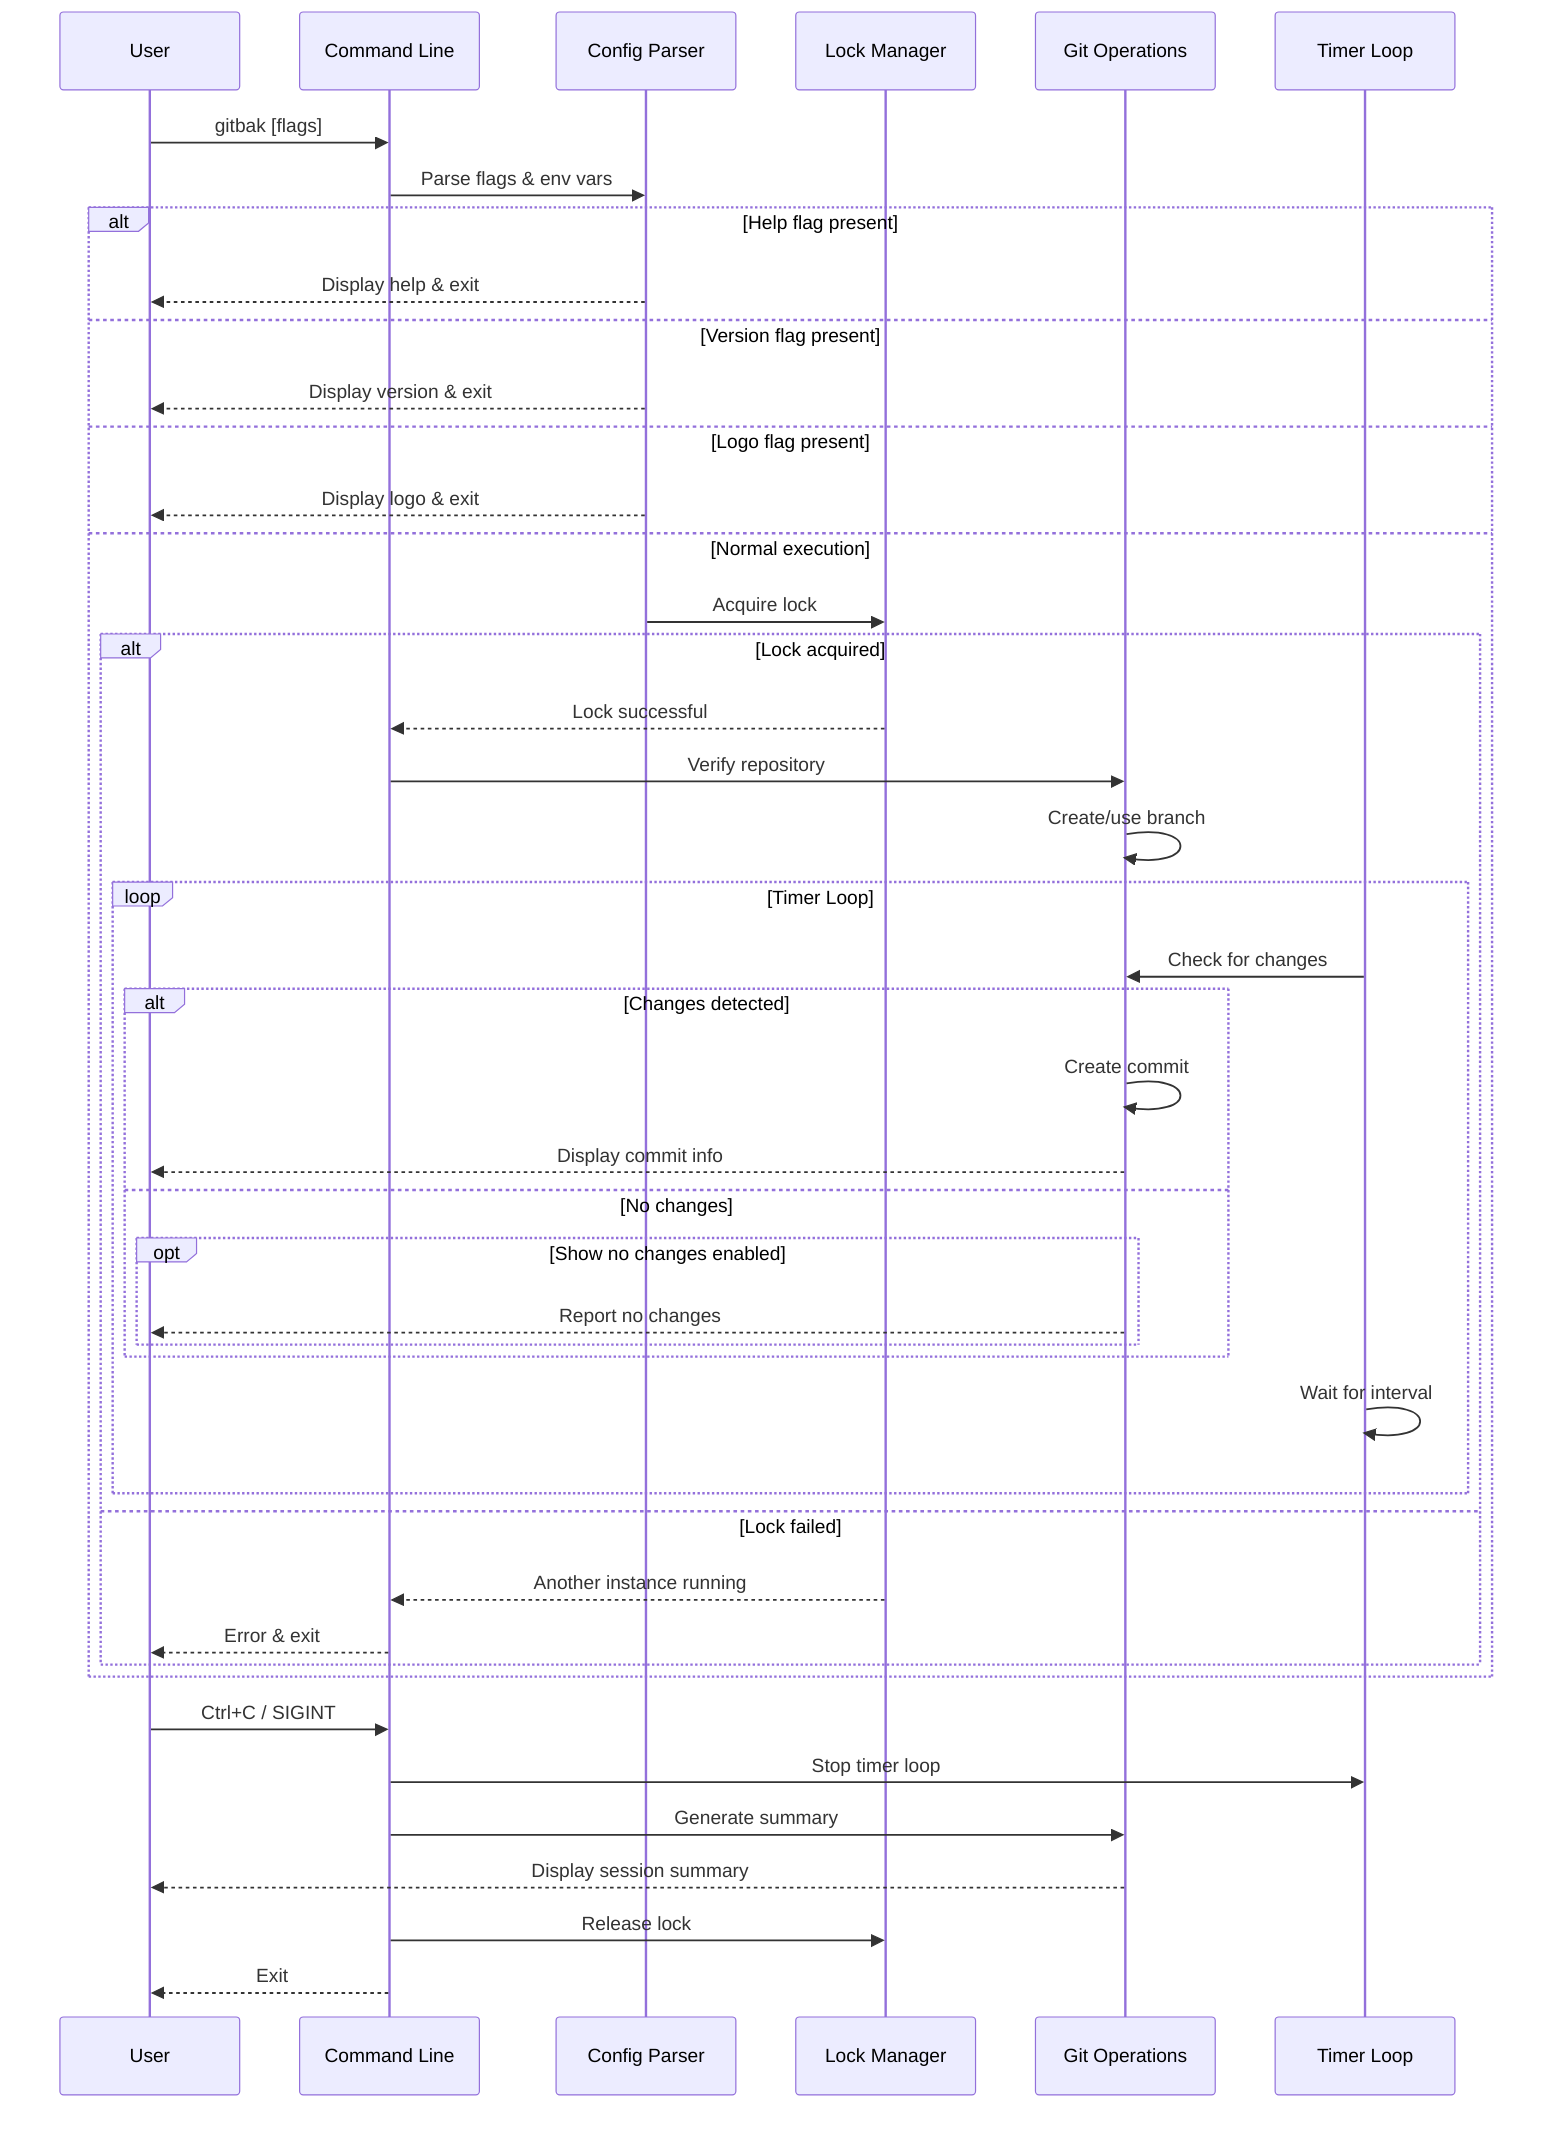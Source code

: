 sequenceDiagram
    participant User
    participant CLI as Command Line
    participant Config as Config Parser
    participant Lock as Lock Manager
    participant Git as Git Operations
    participant Timer as Timer Loop
    
    User->>CLI: gitbak [flags]
    CLI->>Config: Parse flags & env vars
    
    alt Help flag present
        Config-->>User: Display help & exit
    else Version flag present
        Config-->>User: Display version & exit
    else Logo flag present
        Config-->>User: Display logo & exit
    else Normal execution
        Config->>Lock: Acquire lock
        
        alt Lock acquired
            Lock-->>CLI: Lock successful
            CLI->>Git: Verify repository
            Git->>Git: Create/use branch
            
            loop Timer Loop
                Timer->>Git: Check for changes
                
                alt Changes detected
                    Git->>Git: Create commit
                    Git-->>User: Display commit info
                else No changes
                    opt Show no changes enabled
                        Git-->>User: Report no changes
                    end
                end
                
                Timer->>Timer: Wait for interval
            end
        else Lock failed
            Lock-->>CLI: Another instance running
            CLI-->>User: Error & exit
        end
    end
    
    User->>CLI: Ctrl+C / SIGINT
    CLI->>Timer: Stop timer loop
    CLI->>Git: Generate summary
    Git-->>User: Display session summary
    CLI->>Lock: Release lock
    CLI-->>User: Exit